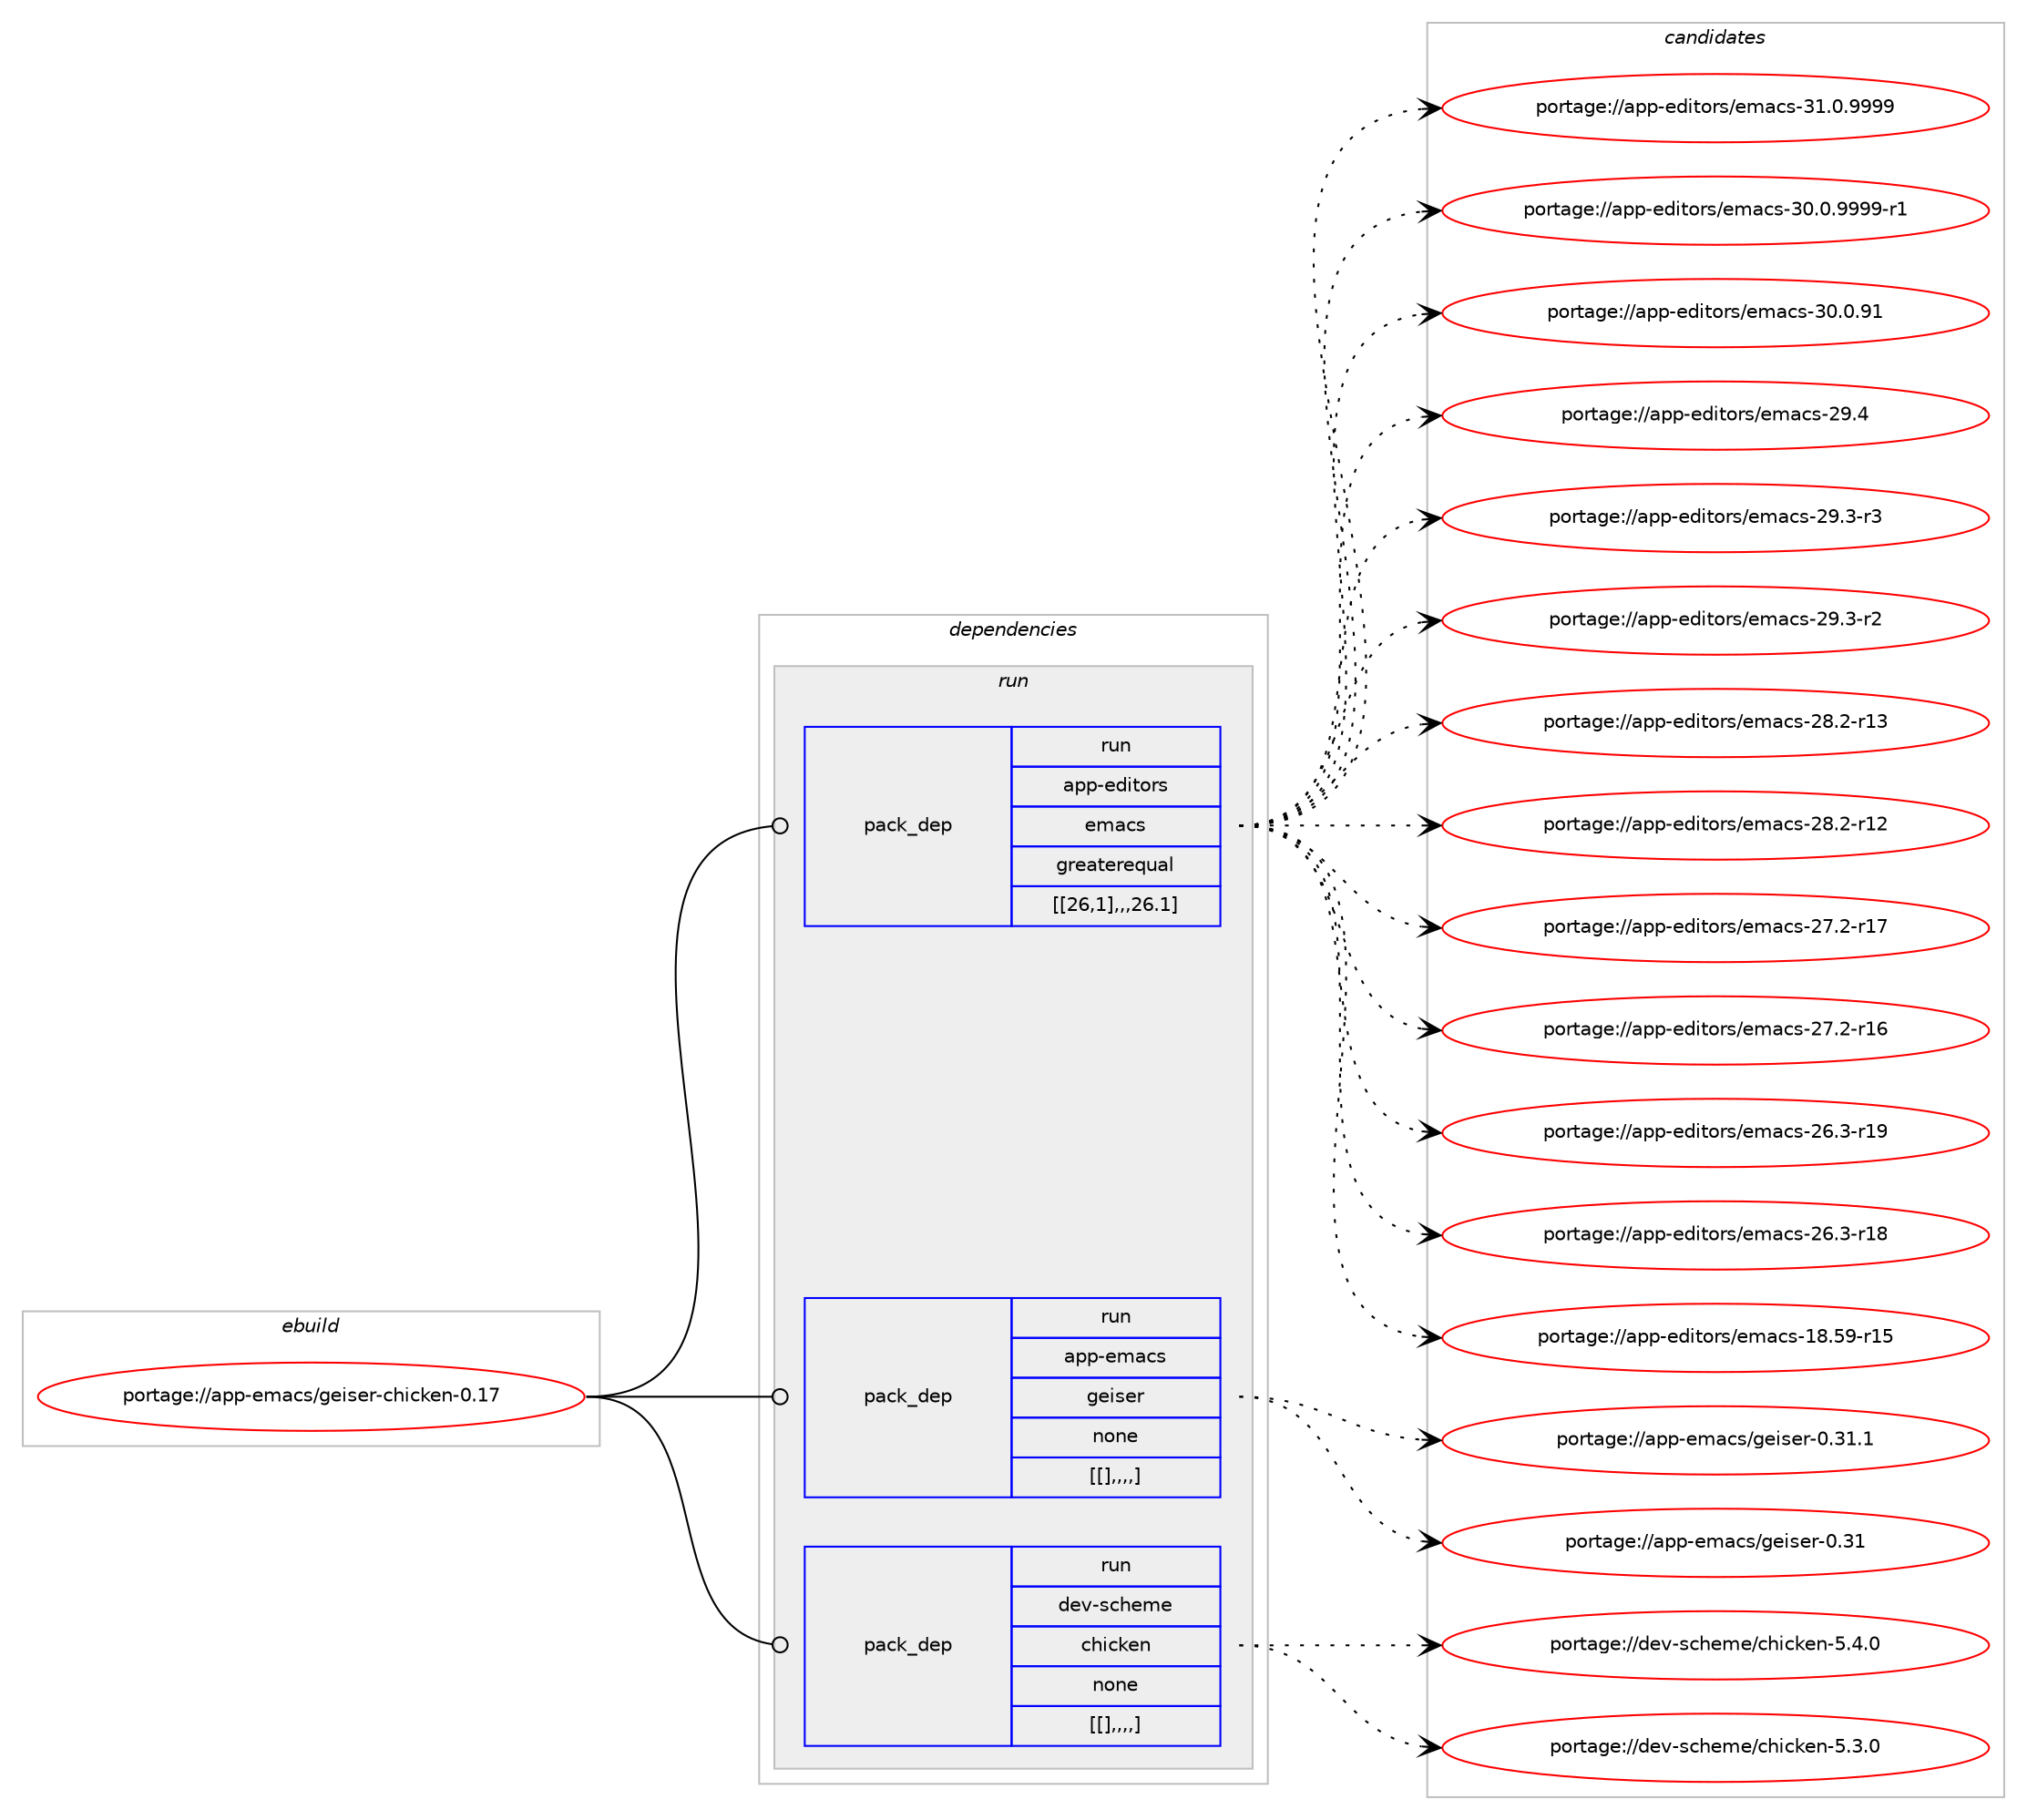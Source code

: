 digraph prolog {

# *************
# Graph options
# *************

newrank=true;
concentrate=true;
compound=true;
graph [rankdir=LR,fontname=Helvetica,fontsize=10,ranksep=1.5];#, ranksep=2.5, nodesep=0.2];
edge  [arrowhead=vee];
node  [fontname=Helvetica,fontsize=10];

# **********
# The ebuild
# **********

subgraph cluster_leftcol {
color=gray;
label=<<i>ebuild</i>>;
id [label="portage://app-emacs/geiser-chicken-0.17", color=red, width=4, href="../app-emacs/geiser-chicken-0.17.svg"];
}

# ****************
# The dependencies
# ****************

subgraph cluster_midcol {
color=gray;
label=<<i>dependencies</i>>;
subgraph cluster_compile {
fillcolor="#eeeeee";
style=filled;
label=<<i>compile</i>>;
}
subgraph cluster_compileandrun {
fillcolor="#eeeeee";
style=filled;
label=<<i>compile and run</i>>;
}
subgraph cluster_run {
fillcolor="#eeeeee";
style=filled;
label=<<i>run</i>>;
subgraph pack16616 {
dependency23168 [label=<<TABLE BORDER="0" CELLBORDER="1" CELLSPACING="0" CELLPADDING="4" WIDTH="220"><TR><TD ROWSPAN="6" CELLPADDING="30">pack_dep</TD></TR><TR><TD WIDTH="110">run</TD></TR><TR><TD>app-editors</TD></TR><TR><TD>emacs</TD></TR><TR><TD>greaterequal</TD></TR><TR><TD>[[26,1],,,26.1]</TD></TR></TABLE>>, shape=none, color=blue];
}
id:e -> dependency23168:w [weight=20,style="solid",arrowhead="odot"];
subgraph pack16617 {
dependency23169 [label=<<TABLE BORDER="0" CELLBORDER="1" CELLSPACING="0" CELLPADDING="4" WIDTH="220"><TR><TD ROWSPAN="6" CELLPADDING="30">pack_dep</TD></TR><TR><TD WIDTH="110">run</TD></TR><TR><TD>app-emacs</TD></TR><TR><TD>geiser</TD></TR><TR><TD>none</TD></TR><TR><TD>[[],,,,]</TD></TR></TABLE>>, shape=none, color=blue];
}
id:e -> dependency23169:w [weight=20,style="solid",arrowhead="odot"];
subgraph pack16618 {
dependency23170 [label=<<TABLE BORDER="0" CELLBORDER="1" CELLSPACING="0" CELLPADDING="4" WIDTH="220"><TR><TD ROWSPAN="6" CELLPADDING="30">pack_dep</TD></TR><TR><TD WIDTH="110">run</TD></TR><TR><TD>dev-scheme</TD></TR><TR><TD>chicken</TD></TR><TR><TD>none</TD></TR><TR><TD>[[],,,,]</TD></TR></TABLE>>, shape=none, color=blue];
}
id:e -> dependency23170:w [weight=20,style="solid",arrowhead="odot"];
}
}

# **************
# The candidates
# **************

subgraph cluster_choices {
rank=same;
color=gray;
label=<<i>candidates</i>>;

subgraph choice16616 {
color=black;
nodesep=1;
choice971121124510110010511611111411547101109979911545514946484657575757 [label="portage://app-editors/emacs-31.0.9999", color=red, width=4,href="../app-editors/emacs-31.0.9999.svg"];
choice9711211245101100105116111114115471011099799115455148464846575757574511449 [label="portage://app-editors/emacs-30.0.9999-r1", color=red, width=4,href="../app-editors/emacs-30.0.9999-r1.svg"];
choice97112112451011001051161111141154710110997991154551484648465749 [label="portage://app-editors/emacs-30.0.91", color=red, width=4,href="../app-editors/emacs-30.0.91.svg"];
choice97112112451011001051161111141154710110997991154550574652 [label="portage://app-editors/emacs-29.4", color=red, width=4,href="../app-editors/emacs-29.4.svg"];
choice971121124510110010511611111411547101109979911545505746514511451 [label="portage://app-editors/emacs-29.3-r3", color=red, width=4,href="../app-editors/emacs-29.3-r3.svg"];
choice971121124510110010511611111411547101109979911545505746514511450 [label="portage://app-editors/emacs-29.3-r2", color=red, width=4,href="../app-editors/emacs-29.3-r2.svg"];
choice97112112451011001051161111141154710110997991154550564650451144951 [label="portage://app-editors/emacs-28.2-r13", color=red, width=4,href="../app-editors/emacs-28.2-r13.svg"];
choice97112112451011001051161111141154710110997991154550564650451144950 [label="portage://app-editors/emacs-28.2-r12", color=red, width=4,href="../app-editors/emacs-28.2-r12.svg"];
choice97112112451011001051161111141154710110997991154550554650451144955 [label="portage://app-editors/emacs-27.2-r17", color=red, width=4,href="../app-editors/emacs-27.2-r17.svg"];
choice97112112451011001051161111141154710110997991154550554650451144954 [label="portage://app-editors/emacs-27.2-r16", color=red, width=4,href="../app-editors/emacs-27.2-r16.svg"];
choice97112112451011001051161111141154710110997991154550544651451144957 [label="portage://app-editors/emacs-26.3-r19", color=red, width=4,href="../app-editors/emacs-26.3-r19.svg"];
choice97112112451011001051161111141154710110997991154550544651451144956 [label="portage://app-editors/emacs-26.3-r18", color=red, width=4,href="../app-editors/emacs-26.3-r18.svg"];
choice9711211245101100105116111114115471011099799115454956465357451144953 [label="portage://app-editors/emacs-18.59-r15", color=red, width=4,href="../app-editors/emacs-18.59-r15.svg"];
dependency23168:e -> choice971121124510110010511611111411547101109979911545514946484657575757:w [style=dotted,weight="100"];
dependency23168:e -> choice9711211245101100105116111114115471011099799115455148464846575757574511449:w [style=dotted,weight="100"];
dependency23168:e -> choice97112112451011001051161111141154710110997991154551484648465749:w [style=dotted,weight="100"];
dependency23168:e -> choice97112112451011001051161111141154710110997991154550574652:w [style=dotted,weight="100"];
dependency23168:e -> choice971121124510110010511611111411547101109979911545505746514511451:w [style=dotted,weight="100"];
dependency23168:e -> choice971121124510110010511611111411547101109979911545505746514511450:w [style=dotted,weight="100"];
dependency23168:e -> choice97112112451011001051161111141154710110997991154550564650451144951:w [style=dotted,weight="100"];
dependency23168:e -> choice97112112451011001051161111141154710110997991154550564650451144950:w [style=dotted,weight="100"];
dependency23168:e -> choice97112112451011001051161111141154710110997991154550554650451144955:w [style=dotted,weight="100"];
dependency23168:e -> choice97112112451011001051161111141154710110997991154550554650451144954:w [style=dotted,weight="100"];
dependency23168:e -> choice97112112451011001051161111141154710110997991154550544651451144957:w [style=dotted,weight="100"];
dependency23168:e -> choice97112112451011001051161111141154710110997991154550544651451144956:w [style=dotted,weight="100"];
dependency23168:e -> choice9711211245101100105116111114115471011099799115454956465357451144953:w [style=dotted,weight="100"];
}
subgraph choice16617 {
color=black;
nodesep=1;
choice971121124510110997991154710310110511510111445484651494649 [label="portage://app-emacs/geiser-0.31.1", color=red, width=4,href="../app-emacs/geiser-0.31.1.svg"];
choice97112112451011099799115471031011051151011144548465149 [label="portage://app-emacs/geiser-0.31", color=red, width=4,href="../app-emacs/geiser-0.31.svg"];
dependency23169:e -> choice971121124510110997991154710310110511510111445484651494649:w [style=dotted,weight="100"];
dependency23169:e -> choice97112112451011099799115471031011051151011144548465149:w [style=dotted,weight="100"];
}
subgraph choice16618 {
color=black;
nodesep=1;
choice1001011184511599104101109101479910410599107101110455346524648 [label="portage://dev-scheme/chicken-5.4.0", color=red, width=4,href="../dev-scheme/chicken-5.4.0.svg"];
choice1001011184511599104101109101479910410599107101110455346514648 [label="portage://dev-scheme/chicken-5.3.0", color=red, width=4,href="../dev-scheme/chicken-5.3.0.svg"];
dependency23170:e -> choice1001011184511599104101109101479910410599107101110455346524648:w [style=dotted,weight="100"];
dependency23170:e -> choice1001011184511599104101109101479910410599107101110455346514648:w [style=dotted,weight="100"];
}
}

}

